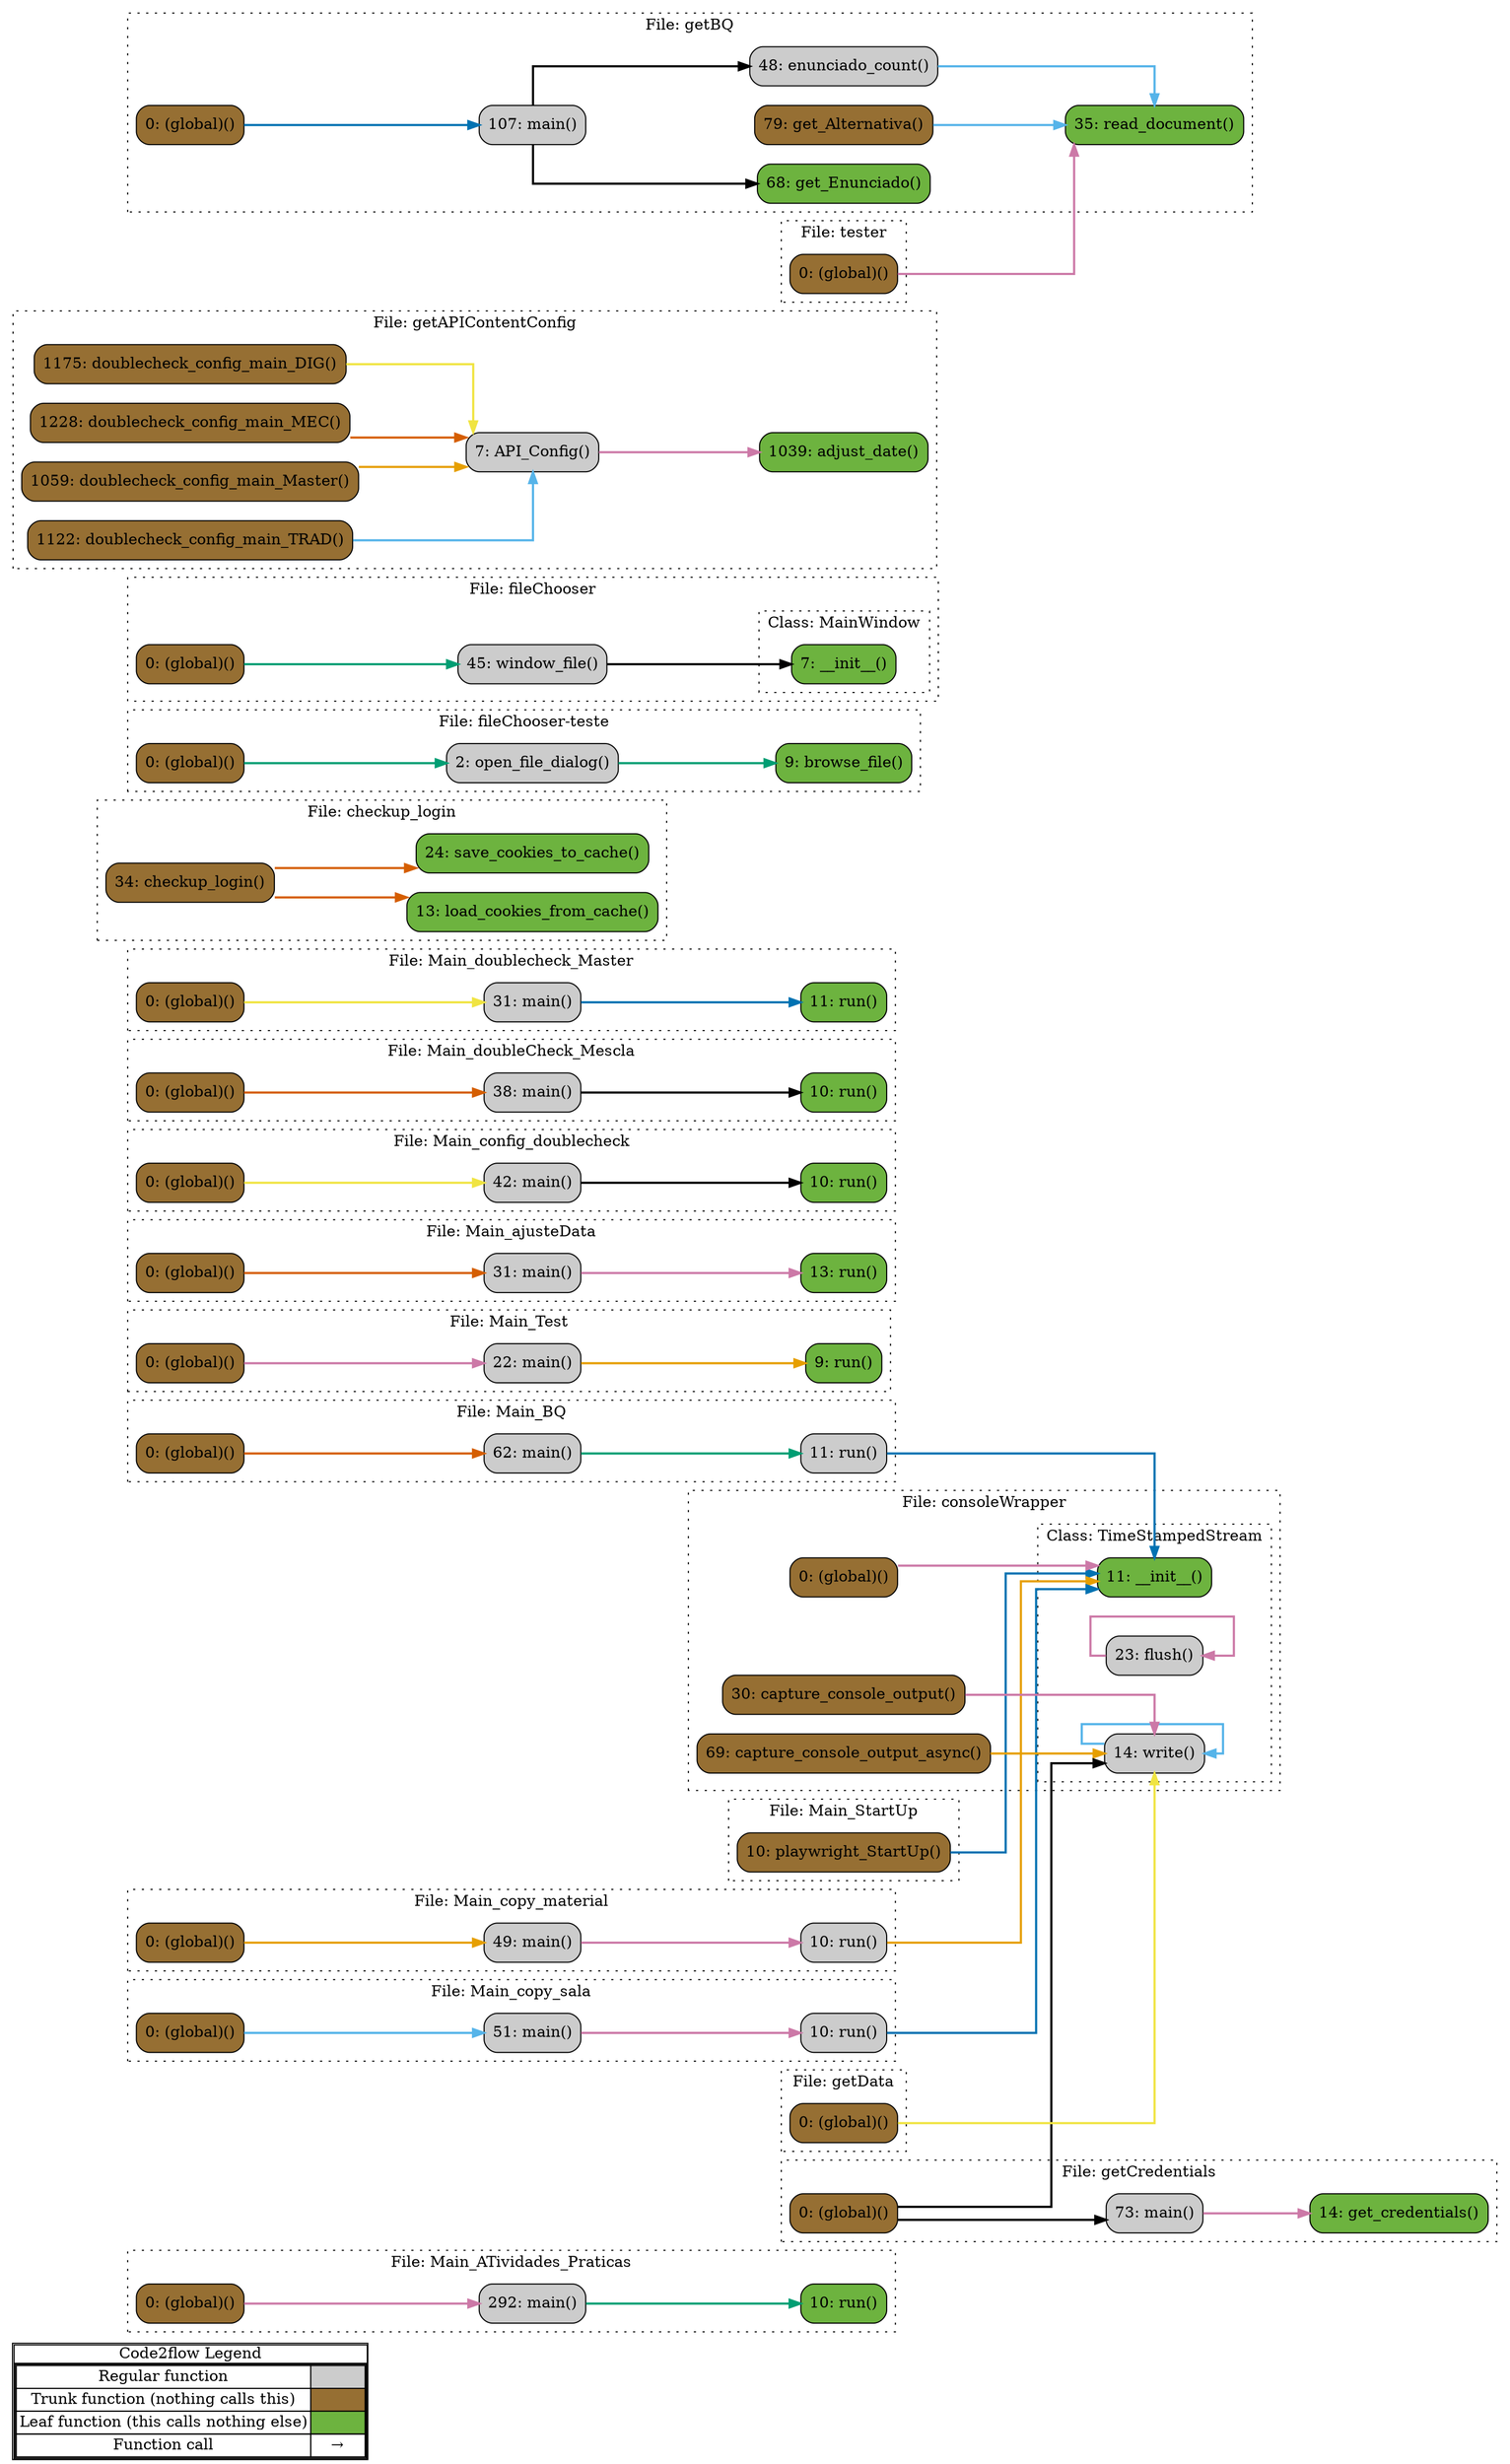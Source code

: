 digraph G {
concentrate=true;
splines="ortho";
rankdir="LR";
subgraph legend{
    rank = min;
    label = "legend";
    Legend [shape=none, margin=0, label = <
        <table cellspacing="0" cellpadding="0" border="1"><tr><td>Code2flow Legend</td></tr><tr><td>
        <table cellspacing="0">
        <tr><td>Regular function</td><td width="50px" bgcolor='#cccccc'></td></tr>
        <tr><td>Trunk function (nothing calls this)</td><td bgcolor='#966F33'></td></tr>
        <tr><td>Leaf function (this calls nothing else)</td><td bgcolor='#6db33f'></td></tr>
        <tr><td>Function call</td><td><font color='black'>&#8594;</font></td></tr>
        </table></td></tr></table>
        >];
}node_e91f801f [label="0: (global)()" name="Main_ATividades_Praticas::(global)" shape="rect" style="rounded,filled" fillcolor="#966F33" ];
node_e371261b [label="292: main()" name="Main_ATividades_Praticas::main" shape="rect" style="rounded,filled" fillcolor="#cccccc" ];
node_a2dc6399 [label="10: run()" name="Main_ATividades_Praticas::run" shape="rect" style="rounded,filled" fillcolor="#6db33f" ];
node_0b392246 [label="0: (global)()" name="Main_BQ::(global)" shape="rect" style="rounded,filled" fillcolor="#966F33" ];
node_c6ce5deb [label="62: main()" name="Main_BQ::main" shape="rect" style="rounded,filled" fillcolor="#cccccc" ];
node_92d0654d [label="11: run()" name="Main_BQ::run" shape="rect" style="rounded,filled" fillcolor="#cccccc" ];
node_89d49005 [label="10: playwright_StartUp()" name="Main_StartUp::playwright_StartUp" shape="rect" style="rounded,filled" fillcolor="#966F33" ];
node_d6b75ea7 [label="0: (global)()" name="Main_Test::(global)" shape="rect" style="rounded,filled" fillcolor="#966F33" ];
node_d7670e29 [label="22: main()" name="Main_Test::main" shape="rect" style="rounded,filled" fillcolor="#cccccc" ];
node_369ef344 [label="9: run()" name="Main_Test::run" shape="rect" style="rounded,filled" fillcolor="#6db33f" ];
node_f26b831e [label="0: (global)()" name="Main_ajusteData::(global)" shape="rect" style="rounded,filled" fillcolor="#966F33" ];
node_a41fab67 [label="31: main()" name="Main_ajusteData::main" shape="rect" style="rounded,filled" fillcolor="#cccccc" ];
node_deac5fa2 [label="13: run()" name="Main_ajusteData::run" shape="rect" style="rounded,filled" fillcolor="#6db33f" ];
node_6f7b45f4 [label="0: (global)()" name="Main_config_doublecheck::(global)" shape="rect" style="rounded,filled" fillcolor="#966F33" ];
node_900b7f28 [label="42: main()" name="Main_config_doublecheck::main" shape="rect" style="rounded,filled" fillcolor="#cccccc" ];
node_3e395616 [label="10: run()" name="Main_config_doublecheck::run" shape="rect" style="rounded,filled" fillcolor="#6db33f" ];
node_2b2d45d1 [label="0: (global)()" name="Main_copy_material::(global)" shape="rect" style="rounded,filled" fillcolor="#966F33" ];
node_e9e169df [label="49: main()" name="Main_copy_material::main" shape="rect" style="rounded,filled" fillcolor="#cccccc" ];
node_c802a4f9 [label="10: run()" name="Main_copy_material::run" shape="rect" style="rounded,filled" fillcolor="#cccccc" ];
node_0fdacd92 [label="0: (global)()" name="Main_copy_sala::(global)" shape="rect" style="rounded,filled" fillcolor="#966F33" ];
node_3e1c8d8f [label="51: main()" name="Main_copy_sala::main" shape="rect" style="rounded,filled" fillcolor="#cccccc" ];
node_3d9705cd [label="10: run()" name="Main_copy_sala::run" shape="rect" style="rounded,filled" fillcolor="#cccccc" ];
node_a22f8f0e [label="0: (global)()" name="Main_doubleCheck_Mescla::(global)" shape="rect" style="rounded,filled" fillcolor="#966F33" ];
node_5ecd95e0 [label="38: main()" name="Main_doubleCheck_Mescla::main" shape="rect" style="rounded,filled" fillcolor="#cccccc" ];
node_f157c5a4 [label="10: run()" name="Main_doubleCheck_Mescla::run" shape="rect" style="rounded,filled" fillcolor="#6db33f" ];
node_933cfefc [label="0: (global)()" name="Main_doublecheck_Master::(global)" shape="rect" style="rounded,filled" fillcolor="#966F33" ];
node_2c60e135 [label="31: main()" name="Main_doublecheck_Master::main" shape="rect" style="rounded,filled" fillcolor="#cccccc" ];
node_da2f47fb [label="11: run()" name="Main_doublecheck_Master::run" shape="rect" style="rounded,filled" fillcolor="#6db33f" ];
node_d7d5a43e [label="34: checkup_login()" name="checkup_login::checkup_login" shape="rect" style="rounded,filled" fillcolor="#966F33" ];
node_86f141b6 [label="13: load_cookies_from_cache()" name="checkup_login::load_cookies_from_cache" shape="rect" style="rounded,filled" fillcolor="#6db33f" ];
node_e6cdc2f5 [label="24: save_cookies_to_cache()" name="checkup_login::save_cookies_to_cache" shape="rect" style="rounded,filled" fillcolor="#6db33f" ];
node_fee01f07 [label="0: (global)()" name="consoleWrapper::(global)" shape="rect" style="rounded,filled" fillcolor="#966F33" ];
node_4eb2dc65 [label="11: __init__()" name="consoleWrapper::TimeStampedStream.__init__" shape="rect" style="rounded,filled" fillcolor="#6db33f" ];
node_4a06884f [label="23: flush()" name="consoleWrapper::TimeStampedStream.flush" shape="rect" style="rounded,filled" fillcolor="#cccccc" ];
node_7ce46a22 [label="14: write()" name="consoleWrapper::TimeStampedStream.write" shape="rect" style="rounded,filled" fillcolor="#cccccc" ];
node_c1976a4f [label="30: capture_console_output()" name="consoleWrapper::capture_console_output" shape="rect" style="rounded,filled" fillcolor="#966F33" ];
node_e0309539 [label="69: capture_console_output_async()" name="consoleWrapper::capture_console_output_async" shape="rect" style="rounded,filled" fillcolor="#966F33" ];
node_2acb10fb [label="0: (global)()" name="fileChooser-teste::(global)" shape="rect" style="rounded,filled" fillcolor="#966F33" ];
node_6386ba2b [label="9: browse_file()" name="fileChooser-teste::browse_file" shape="rect" style="rounded,filled" fillcolor="#6db33f" ];
node_32f5aacb [label="2: open_file_dialog()" name="fileChooser-teste::open_file_dialog" shape="rect" style="rounded,filled" fillcolor="#cccccc" ];
node_24ffdccb [label="0: (global)()" name="fileChooser::(global)" shape="rect" style="rounded,filled" fillcolor="#966F33" ];
node_a273ae24 [label="7: __init__()" name="fileChooser::MainWindow.__init__" shape="rect" style="rounded,filled" fillcolor="#6db33f" ];
node_5a7ec428 [label="45: window_file()" name="fileChooser::window_file" shape="rect" style="rounded,filled" fillcolor="#cccccc" ];
node_48d4bb47 [label="7: API_Config()" name="getAPIContentConfig::API_Config" shape="rect" style="rounded,filled" fillcolor="#cccccc" ];
node_635c1b19 [label="1039: adjust_date()" name="getAPIContentConfig::adjust_date" shape="rect" style="rounded,filled" fillcolor="#6db33f" ];
node_d3b57c8c [label="1175: doublecheck_config_main_DIG()" name="getAPIContentConfig::doublecheck_config_main_DIG" shape="rect" style="rounded,filled" fillcolor="#966F33" ];
node_38f5bbe6 [label="1228: doublecheck_config_main_MEC()" name="getAPIContentConfig::doublecheck_config_main_MEC" shape="rect" style="rounded,filled" fillcolor="#966F33" ];
node_612a35b1 [label="1059: doublecheck_config_main_Master()" name="getAPIContentConfig::doublecheck_config_main_Master" shape="rect" style="rounded,filled" fillcolor="#966F33" ];
node_b917a0a2 [label="1122: doublecheck_config_main_TRAD()" name="getAPIContentConfig::doublecheck_config_main_TRAD" shape="rect" style="rounded,filled" fillcolor="#966F33" ];
node_f4ea09e5 [label="0: (global)()" name="getBQ::(global)" shape="rect" style="rounded,filled" fillcolor="#966F33" ];
node_b0ec10ba [label="48: enunciado_count()" name="getBQ::enunciado_count" shape="rect" style="rounded,filled" fillcolor="#cccccc" ];
node_fd9ca142 [label="79: get_Alternativa()" name="getBQ::get_Alternativa" shape="rect" style="rounded,filled" fillcolor="#966F33" ];
node_70529995 [label="68: get_Enunciado()" name="getBQ::get_Enunciado" shape="rect" style="rounded,filled" fillcolor="#6db33f" ];
node_c75cfec0 [label="107: main()" name="getBQ::main" shape="rect" style="rounded,filled" fillcolor="#cccccc" ];
node_b99fd677 [label="35: read_document()" name="getBQ::read_document" shape="rect" style="rounded,filled" fillcolor="#6db33f" ];
node_cb6855f0 [label="0: (global)()" name="getCredentials::(global)" shape="rect" style="rounded,filled" fillcolor="#966F33" ];
node_897b5529 [label="14: get_credentials()" name="getCredentials::get_credentials" shape="rect" style="rounded,filled" fillcolor="#6db33f" ];
node_3db47497 [label="73: main()" name="getCredentials::main" shape="rect" style="rounded,filled" fillcolor="#cccccc" ];
node_813e6374 [label="0: (global)()" name="getData::(global)" shape="rect" style="rounded,filled" fillcolor="#966F33" ];
node_177f734f [label="0: (global)()" name="tester::(global)" shape="rect" style="rounded,filled" fillcolor="#966F33" ];
node_e91f801f -> node_e371261b [color="#CC79A7" penwidth="2"];
node_e371261b -> node_a2dc6399 [color="#009E73" penwidth="2"];
node_0b392246 -> node_c6ce5deb [color="#D55E00" penwidth="2"];
node_c6ce5deb -> node_92d0654d [color="#009E73" penwidth="2"];
node_92d0654d -> node_4eb2dc65 [color="#0072B2" penwidth="2"];
node_89d49005 -> node_4eb2dc65 [color="#0072B2" penwidth="2"];
node_d6b75ea7 -> node_d7670e29 [color="#CC79A7" penwidth="2"];
node_d7670e29 -> node_369ef344 [color="#E69F00" penwidth="2"];
node_f26b831e -> node_a41fab67 [color="#D55E00" penwidth="2"];
node_a41fab67 -> node_deac5fa2 [color="#CC79A7" penwidth="2"];
node_6f7b45f4 -> node_900b7f28 [color="#F0E442" penwidth="2"];
node_900b7f28 -> node_3e395616 [color="#000000" penwidth="2"];
node_2b2d45d1 -> node_e9e169df [color="#E69F00" penwidth="2"];
node_e9e169df -> node_c802a4f9 [color="#CC79A7" penwidth="2"];
node_c802a4f9 -> node_4eb2dc65 [color="#E69F00" penwidth="2"];
node_0fdacd92 -> node_3e1c8d8f [color="#56B4E9" penwidth="2"];
node_3e1c8d8f -> node_3d9705cd [color="#CC79A7" penwidth="2"];
node_3d9705cd -> node_4eb2dc65 [color="#0072B2" penwidth="2"];
node_a22f8f0e -> node_5ecd95e0 [color="#D55E00" penwidth="2"];
node_5ecd95e0 -> node_f157c5a4 [color="#000000" penwidth="2"];
node_933cfefc -> node_2c60e135 [color="#F0E442" penwidth="2"];
node_2c60e135 -> node_da2f47fb [color="#0072B2" penwidth="2"];
node_d7d5a43e -> node_86f141b6 [color="#D55E00" penwidth="2"];
node_d7d5a43e -> node_e6cdc2f5 [color="#D55E00" penwidth="2"];
node_fee01f07 -> node_4eb2dc65 [color="#CC79A7" penwidth="2"];
node_4a06884f -> node_4a06884f [color="#CC79A7" penwidth="2"];
node_7ce46a22 -> node_7ce46a22 [color="#56B4E9" penwidth="2"];
node_7ce46a22 -> node_7ce46a22 [color="#56B4E9" penwidth="2"];
node_c1976a4f -> node_7ce46a22 [color="#CC79A7" penwidth="2"];
node_c1976a4f -> node_7ce46a22 [color="#CC79A7" penwidth="2"];
node_e0309539 -> node_7ce46a22 [color="#E69F00" penwidth="2"];
node_e0309539 -> node_7ce46a22 [color="#E69F00" penwidth="2"];
node_e0309539 -> node_7ce46a22 [color="#E69F00" penwidth="2"];
node_e0309539 -> node_7ce46a22 [color="#E69F00" penwidth="2"];
node_2acb10fb -> node_32f5aacb [color="#009E73" penwidth="2"];
node_32f5aacb -> node_6386ba2b [color="#009E73" penwidth="2"];
node_24ffdccb -> node_5a7ec428 [color="#009E73" penwidth="2"];
node_5a7ec428 -> node_a273ae24 [color="#000000" penwidth="2"];
node_48d4bb47 -> node_635c1b19 [color="#CC79A7" penwidth="2"];
node_48d4bb47 -> node_635c1b19 [color="#CC79A7" penwidth="2"];
node_48d4bb47 -> node_635c1b19 [color="#CC79A7" penwidth="2"];
node_d3b57c8c -> node_48d4bb47 [color="#F0E442" penwidth="2"];
node_d3b57c8c -> node_48d4bb47 [color="#F0E442" penwidth="2"];
node_d3b57c8c -> node_48d4bb47 [color="#F0E442" penwidth="2"];
node_d3b57c8c -> node_48d4bb47 [color="#F0E442" penwidth="2"];
node_d3b57c8c -> node_48d4bb47 [color="#F0E442" penwidth="2"];
node_d3b57c8c -> node_48d4bb47 [color="#F0E442" penwidth="2"];
node_d3b57c8c -> node_48d4bb47 [color="#F0E442" penwidth="2"];
node_d3b57c8c -> node_48d4bb47 [color="#F0E442" penwidth="2"];
node_d3b57c8c -> node_48d4bb47 [color="#F0E442" penwidth="2"];
node_d3b57c8c -> node_48d4bb47 [color="#F0E442" penwidth="2"];
node_d3b57c8c -> node_48d4bb47 [color="#F0E442" penwidth="2"];
node_d3b57c8c -> node_48d4bb47 [color="#F0E442" penwidth="2"];
node_d3b57c8c -> node_48d4bb47 [color="#F0E442" penwidth="2"];
node_d3b57c8c -> node_48d4bb47 [color="#F0E442" penwidth="2"];
node_d3b57c8c -> node_48d4bb47 [color="#F0E442" penwidth="2"];
node_d3b57c8c -> node_48d4bb47 [color="#F0E442" penwidth="2"];
node_d3b57c8c -> node_48d4bb47 [color="#F0E442" penwidth="2"];
node_d3b57c8c -> node_48d4bb47 [color="#F0E442" penwidth="2"];
node_d3b57c8c -> node_48d4bb47 [color="#F0E442" penwidth="2"];
node_d3b57c8c -> node_48d4bb47 [color="#F0E442" penwidth="2"];
node_38f5bbe6 -> node_48d4bb47 [color="#D55E00" penwidth="2"];
node_38f5bbe6 -> node_48d4bb47 [color="#D55E00" penwidth="2"];
node_38f5bbe6 -> node_48d4bb47 [color="#D55E00" penwidth="2"];
node_38f5bbe6 -> node_48d4bb47 [color="#D55E00" penwidth="2"];
node_38f5bbe6 -> node_48d4bb47 [color="#D55E00" penwidth="2"];
node_38f5bbe6 -> node_48d4bb47 [color="#D55E00" penwidth="2"];
node_38f5bbe6 -> node_48d4bb47 [color="#D55E00" penwidth="2"];
node_38f5bbe6 -> node_48d4bb47 [color="#D55E00" penwidth="2"];
node_38f5bbe6 -> node_48d4bb47 [color="#D55E00" penwidth="2"];
node_38f5bbe6 -> node_48d4bb47 [color="#D55E00" penwidth="2"];
node_38f5bbe6 -> node_48d4bb47 [color="#D55E00" penwidth="2"];
node_38f5bbe6 -> node_48d4bb47 [color="#D55E00" penwidth="2"];
node_38f5bbe6 -> node_48d4bb47 [color="#D55E00" penwidth="2"];
node_38f5bbe6 -> node_48d4bb47 [color="#D55E00" penwidth="2"];
node_38f5bbe6 -> node_48d4bb47 [color="#D55E00" penwidth="2"];
node_38f5bbe6 -> node_48d4bb47 [color="#D55E00" penwidth="2"];
node_38f5bbe6 -> node_48d4bb47 [color="#D55E00" penwidth="2"];
node_38f5bbe6 -> node_48d4bb47 [color="#D55E00" penwidth="2"];
node_38f5bbe6 -> node_48d4bb47 [color="#D55E00" penwidth="2"];
node_612a35b1 -> node_48d4bb47 [color="#E69F00" penwidth="2"];
node_612a35b1 -> node_48d4bb47 [color="#E69F00" penwidth="2"];
node_612a35b1 -> node_48d4bb47 [color="#E69F00" penwidth="2"];
node_612a35b1 -> node_48d4bb47 [color="#E69F00" penwidth="2"];
node_612a35b1 -> node_48d4bb47 [color="#E69F00" penwidth="2"];
node_612a35b1 -> node_48d4bb47 [color="#E69F00" penwidth="2"];
node_612a35b1 -> node_48d4bb47 [color="#E69F00" penwidth="2"];
node_612a35b1 -> node_48d4bb47 [color="#E69F00" penwidth="2"];
node_612a35b1 -> node_48d4bb47 [color="#E69F00" penwidth="2"];
node_612a35b1 -> node_48d4bb47 [color="#E69F00" penwidth="2"];
node_612a35b1 -> node_48d4bb47 [color="#E69F00" penwidth="2"];
node_612a35b1 -> node_48d4bb47 [color="#E69F00" penwidth="2"];
node_612a35b1 -> node_48d4bb47 [color="#E69F00" penwidth="2"];
node_612a35b1 -> node_48d4bb47 [color="#E69F00" penwidth="2"];
node_612a35b1 -> node_48d4bb47 [color="#E69F00" penwidth="2"];
node_612a35b1 -> node_48d4bb47 [color="#E69F00" penwidth="2"];
node_612a35b1 -> node_48d4bb47 [color="#E69F00" penwidth="2"];
node_612a35b1 -> node_48d4bb47 [color="#E69F00" penwidth="2"];
node_612a35b1 -> node_48d4bb47 [color="#E69F00" penwidth="2"];
node_612a35b1 -> node_48d4bb47 [color="#E69F00" penwidth="2"];
node_612a35b1 -> node_48d4bb47 [color="#E69F00" penwidth="2"];
node_612a35b1 -> node_48d4bb47 [color="#E69F00" penwidth="2"];
node_612a35b1 -> node_48d4bb47 [color="#E69F00" penwidth="2"];
node_612a35b1 -> node_48d4bb47 [color="#E69F00" penwidth="2"];
node_b917a0a2 -> node_48d4bb47 [color="#56B4E9" penwidth="2"];
node_b917a0a2 -> node_48d4bb47 [color="#56B4E9" penwidth="2"];
node_b917a0a2 -> node_48d4bb47 [color="#56B4E9" penwidth="2"];
node_b917a0a2 -> node_48d4bb47 [color="#56B4E9" penwidth="2"];
node_b917a0a2 -> node_48d4bb47 [color="#56B4E9" penwidth="2"];
node_b917a0a2 -> node_48d4bb47 [color="#56B4E9" penwidth="2"];
node_b917a0a2 -> node_48d4bb47 [color="#56B4E9" penwidth="2"];
node_b917a0a2 -> node_48d4bb47 [color="#56B4E9" penwidth="2"];
node_b917a0a2 -> node_48d4bb47 [color="#56B4E9" penwidth="2"];
node_b917a0a2 -> node_48d4bb47 [color="#56B4E9" penwidth="2"];
node_b917a0a2 -> node_48d4bb47 [color="#56B4E9" penwidth="2"];
node_b917a0a2 -> node_48d4bb47 [color="#56B4E9" penwidth="2"];
node_b917a0a2 -> node_48d4bb47 [color="#56B4E9" penwidth="2"];
node_b917a0a2 -> node_48d4bb47 [color="#56B4E9" penwidth="2"];
node_b917a0a2 -> node_48d4bb47 [color="#56B4E9" penwidth="2"];
node_b917a0a2 -> node_48d4bb47 [color="#56B4E9" penwidth="2"];
node_b917a0a2 -> node_48d4bb47 [color="#56B4E9" penwidth="2"];
node_b917a0a2 -> node_48d4bb47 [color="#56B4E9" penwidth="2"];
node_b917a0a2 -> node_48d4bb47 [color="#56B4E9" penwidth="2"];
node_b917a0a2 -> node_48d4bb47 [color="#56B4E9" penwidth="2"];
node_f4ea09e5 -> node_c75cfec0 [color="#0072B2" penwidth="2"];
node_b0ec10ba -> node_b99fd677 [color="#56B4E9" penwidth="2"];
node_fd9ca142 -> node_b99fd677 [color="#56B4E9" penwidth="2"];
node_c75cfec0 -> node_b0ec10ba [color="#000000" penwidth="2"];
node_c75cfec0 -> node_70529995 [color="#000000" penwidth="2"];
node_cb6855f0 -> node_7ce46a22 [color="#000000" penwidth="2"];
node_cb6855f0 -> node_3db47497 [color="#000000" penwidth="2"];
node_3db47497 -> node_897b5529 [color="#CC79A7" penwidth="2"];
node_813e6374 -> node_7ce46a22 [color="#F0E442" penwidth="2"];
node_177f734f -> node_b99fd677 [color="#CC79A7" penwidth="2"];
subgraph cluster_177b97dc {
    node_a2dc6399 node_e371261b node_e91f801f;
    label="File: Main_ATividades_Praticas";
    name="Main_ATividades_Praticas";
    style="filled";
    graph[style=dotted];
};
subgraph cluster_dacdc513 {
    node_92d0654d node_c6ce5deb node_0b392246;
    label="File: Main_BQ";
    name="Main_BQ";
    style="filled";
    graph[style=dotted];
};
subgraph cluster_c1841a55 {
    node_89d49005;
    label="File: Main_StartUp";
    name="Main_StartUp";
    style="filled";
    graph[style=dotted];
};
subgraph cluster_3018dded {
    node_369ef344 node_d7670e29 node_d6b75ea7;
    label="File: Main_Test";
    name="Main_Test";
    style="filled";
    graph[style=dotted];
};
subgraph cluster_6e4852d3 {
    node_deac5fa2 node_a41fab67 node_f26b831e;
    label="File: Main_ajusteData";
    name="Main_ajusteData";
    style="filled";
    graph[style=dotted];
};
subgraph cluster_48d3dc98 {
    node_3e395616 node_900b7f28 node_6f7b45f4;
    label="File: Main_config_doublecheck";
    name="Main_config_doublecheck";
    style="filled";
    graph[style=dotted];
};
subgraph cluster_dbc868ed {
    node_c802a4f9 node_e9e169df node_2b2d45d1;
    label="File: Main_copy_material";
    name="Main_copy_material";
    style="filled";
    graph[style=dotted];
};
subgraph cluster_f1a8d174 {
    node_3d9705cd node_3e1c8d8f node_0fdacd92;
    label="File: Main_copy_sala";
    name="Main_copy_sala";
    style="filled";
    graph[style=dotted];
};
subgraph cluster_2a500ce7 {
    node_f157c5a4 node_5ecd95e0 node_a22f8f0e;
    label="File: Main_doubleCheck_Mescla";
    name="Main_doubleCheck_Mescla";
    style="filled";
    graph[style=dotted];
};
subgraph cluster_99b8ead8 {
    node_da2f47fb node_2c60e135 node_933cfefc;
    label="File: Main_doublecheck_Master";
    name="Main_doublecheck_Master";
    style="filled";
    graph[style=dotted];
};
subgraph cluster_efba1e67 {
    node_86f141b6 node_e6cdc2f5 node_d7d5a43e;
    label="File: checkup_login";
    name="checkup_login";
    style="filled";
    graph[style=dotted];
};
subgraph cluster_f22aab5a {
    node_c1976a4f node_e0309539 node_fee01f07;
    label="File: consoleWrapper";
    name="consoleWrapper";
    style="filled";
    graph[style=dotted];
    subgraph cluster_1d328b48 {
        node_4eb2dc65 node_7ce46a22 node_4a06884f;
        label="Class: TimeStampedStream";
        name="TimeStampedStream";
        style="filled";
        graph[style=dotted];
    };
};
subgraph cluster_ce063d5c {
    node_5a7ec428 node_24ffdccb;
    label="File: fileChooser";
    name="fileChooser";
    style="filled";
    graph[style=dotted];
    subgraph cluster_a7096789 {
        node_a273ae24;
        label="Class: MainWindow";
        name="MainWindow";
        style="filled";
        graph[style=dotted];
    };
};
subgraph cluster_8dec8714 {
    node_32f5aacb node_6386ba2b node_2acb10fb;
    label="File: fileChooser-teste";
    name="fileChooser-teste";
    style="filled";
    graph[style=dotted];
};
subgraph cluster_a9842c6c {
    node_48d4bb47 node_635c1b19 node_612a35b1 node_b917a0a2 node_d3b57c8c node_38f5bbe6;
    label="File: getAPIContentConfig";
    name="getAPIContentConfig";
    style="filled";
    graph[style=dotted];
};
subgraph cluster_b0aa6644 {
    node_b99fd677 node_b0ec10ba node_70529995 node_fd9ca142 node_c75cfec0 node_f4ea09e5;
    label="File: getBQ";
    name="getBQ";
    style="filled";
    graph[style=dotted];
};
subgraph cluster_155e76e6 {
    node_897b5529 node_3db47497 node_cb6855f0;
    label="File: getCredentials";
    name="getCredentials";
    style="filled";
    graph[style=dotted];
};
subgraph cluster_27c0dc0f {
    node_813e6374;
    label="File: getData";
    name="getData";
    style="filled";
    graph[style=dotted];
};
subgraph cluster_b1720892 {
    node_177f734f;
    label="File: tester";
    name="tester";
    style="filled";
    graph[style=dotted];
};
}
